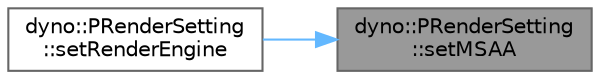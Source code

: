 digraph "dyno::PRenderSetting::setMSAA"
{
 // LATEX_PDF_SIZE
  bgcolor="transparent";
  edge [fontname=Helvetica,fontsize=10,labelfontname=Helvetica,labelfontsize=10];
  node [fontname=Helvetica,fontsize=10,shape=box,height=0.2,width=0.4];
  rankdir="RL";
  Node1 [id="Node000001",label="dyno::PRenderSetting\l::setMSAA",height=0.2,width=0.4,color="gray40", fillcolor="grey60", style="filled", fontcolor="black",tooltip=" "];
  Node1 -> Node2 [id="edge1_Node000001_Node000002",dir="back",color="steelblue1",style="solid",tooltip=" "];
  Node2 [id="Node000002",label="dyno::PRenderSetting\l::setRenderEngine",height=0.2,width=0.4,color="grey40", fillcolor="white", style="filled",URL="$classdyno_1_1_p_render_setting.html#abf5661c1f3c61998bc7d82fe6549240e",tooltip=" "];
}
